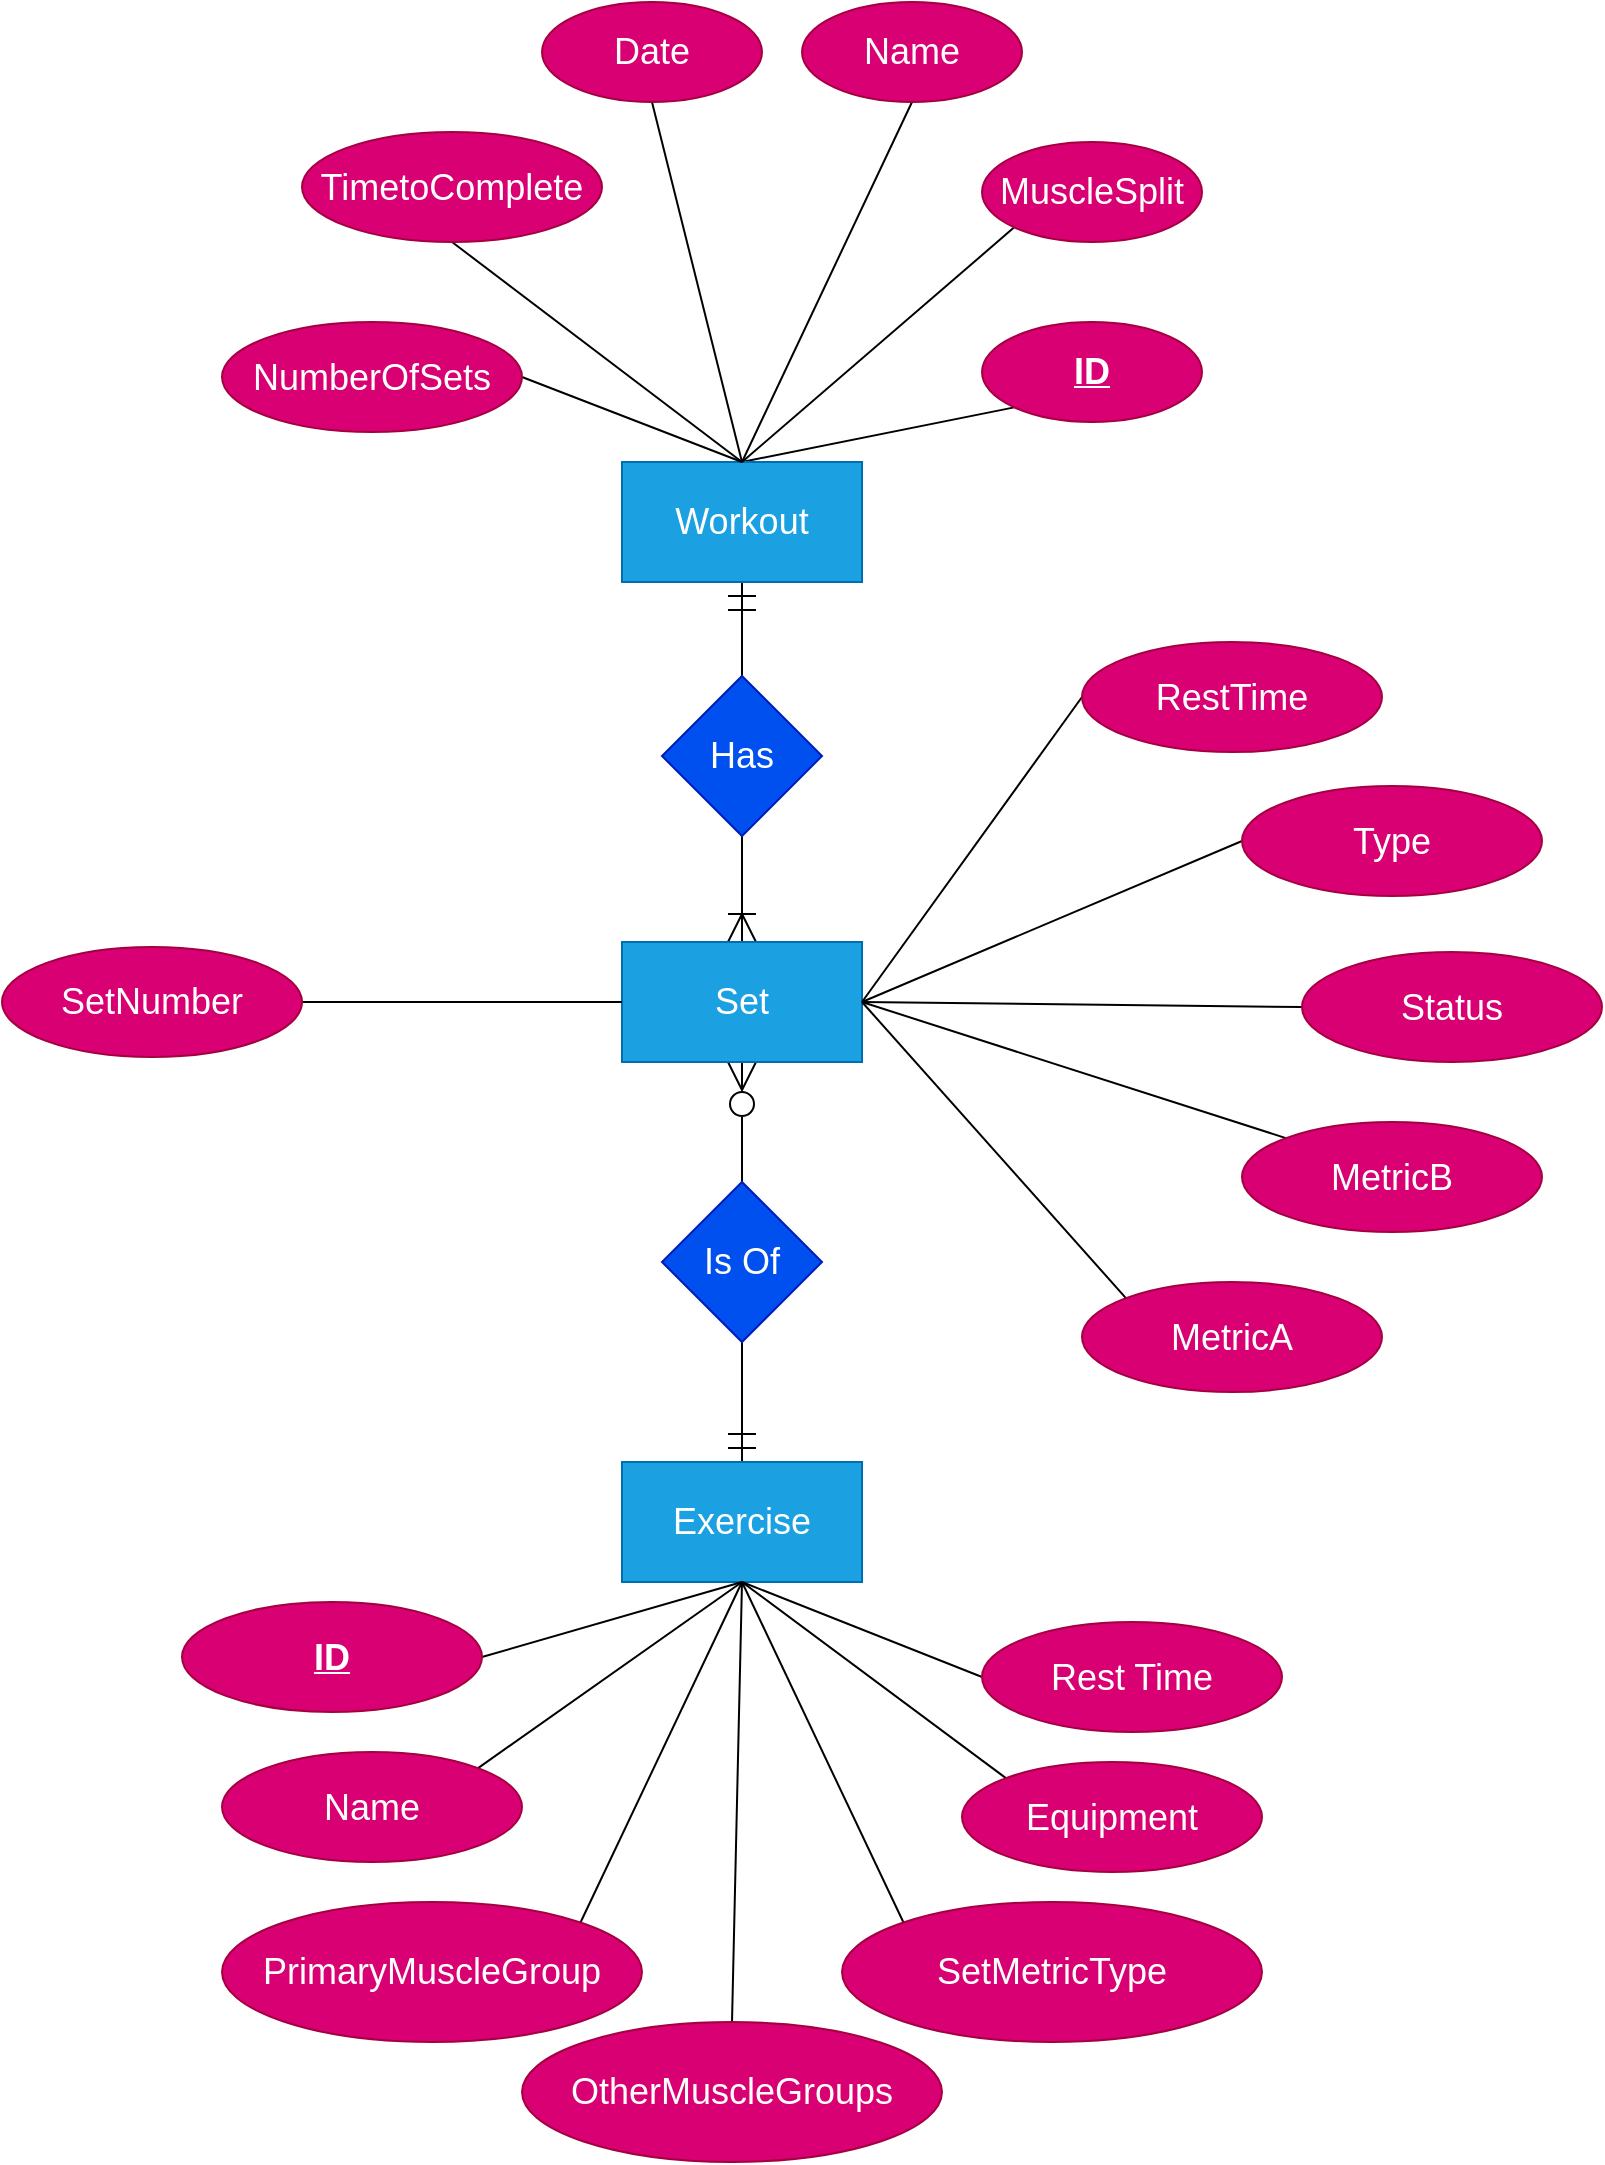 <mxfile version="26.0.9">
  <diagram id="R2lEEEUBdFMjLlhIrx00" name="Page-1">
    <mxGraphModel dx="2290" dy="890" grid="1" gridSize="10" guides="1" tooltips="1" connect="1" arrows="1" fold="1" page="1" pageScale="1" pageWidth="827" pageHeight="1169" math="0" shadow="0" extFonts="Permanent Marker^https://fonts.googleapis.com/css?family=Permanent+Marker">
      <root>
        <mxCell id="0" />
        <mxCell id="1" parent="0" />
        <mxCell id="dO8oP3vKGmz8WWTWefc8-3" style="rounded=0;orthogonalLoop=1;jettySize=auto;html=1;exitX=0.5;exitY=0;exitDx=0;exitDy=0;entryX=0;entryY=1;entryDx=0;entryDy=0;endArrow=none;startFill=0;" edge="1" parent="1" source="dO8oP3vKGmz8WWTWefc8-1" target="dO8oP3vKGmz8WWTWefc8-2">
          <mxGeometry relative="1" as="geometry" />
        </mxCell>
        <mxCell id="dO8oP3vKGmz8WWTWefc8-18" value="" style="edgeStyle=orthogonalEdgeStyle;rounded=0;orthogonalLoop=1;jettySize=auto;html=1;endArrow=none;startFill=0;startArrow=ERmandOne;startSize=12;" edge="1" parent="1" source="dO8oP3vKGmz8WWTWefc8-1" target="dO8oP3vKGmz8WWTWefc8-17">
          <mxGeometry relative="1" as="geometry" />
        </mxCell>
        <mxCell id="dO8oP3vKGmz8WWTWefc8-1" value="&lt;font style=&quot;font-size: 18px;&quot;&gt;Workout&lt;/font&gt;" style="rounded=0;whiteSpace=wrap;html=1;fillColor=#1ba1e2;strokeColor=#006EAF;fontColor=#ffffff;" vertex="1" parent="1">
          <mxGeometry x="290" y="290" width="120" height="60" as="geometry" />
        </mxCell>
        <mxCell id="dO8oP3vKGmz8WWTWefc8-2" value="&lt;u&gt;&lt;b&gt;ID&lt;/b&gt;&lt;/u&gt;" style="ellipse;whiteSpace=wrap;html=1;fontSize=18;fillColor=#d80073;fontColor=#ffffff;strokeColor=#A50040;" vertex="1" parent="1">
          <mxGeometry x="470" y="220" width="110" height="50" as="geometry" />
        </mxCell>
        <mxCell id="dO8oP3vKGmz8WWTWefc8-6" style="rounded=0;orthogonalLoop=1;jettySize=auto;html=1;exitX=0.5;exitY=1;exitDx=0;exitDy=0;entryX=0.5;entryY=0;entryDx=0;entryDy=0;endArrow=none;startFill=0;" edge="1" parent="1" source="dO8oP3vKGmz8WWTWefc8-4" target="dO8oP3vKGmz8WWTWefc8-1">
          <mxGeometry relative="1" as="geometry" />
        </mxCell>
        <mxCell id="dO8oP3vKGmz8WWTWefc8-4" value="Date" style="ellipse;whiteSpace=wrap;html=1;fontSize=18;fillColor=#d80073;fontColor=#ffffff;strokeColor=#A50040;" vertex="1" parent="1">
          <mxGeometry x="250" y="60" width="110" height="50" as="geometry" />
        </mxCell>
        <mxCell id="dO8oP3vKGmz8WWTWefc8-7" style="rounded=0;orthogonalLoop=1;jettySize=auto;html=1;exitX=0.5;exitY=1;exitDx=0;exitDy=0;entryX=0.5;entryY=0;entryDx=0;entryDy=0;endArrow=none;startFill=0;" edge="1" parent="1" source="dO8oP3vKGmz8WWTWefc8-5" target="dO8oP3vKGmz8WWTWefc8-1">
          <mxGeometry relative="1" as="geometry" />
        </mxCell>
        <mxCell id="dO8oP3vKGmz8WWTWefc8-5" value="TimetoComplete" style="ellipse;whiteSpace=wrap;html=1;fontSize=18;fillColor=#d80073;fontColor=#ffffff;strokeColor=#A50040;" vertex="1" parent="1">
          <mxGeometry x="130" y="125" width="150" height="55" as="geometry" />
        </mxCell>
        <mxCell id="dO8oP3vKGmz8WWTWefc8-12" style="rounded=0;orthogonalLoop=1;jettySize=auto;html=1;exitX=0.5;exitY=1;exitDx=0;exitDy=0;entryX=0.5;entryY=0;entryDx=0;entryDy=0;endArrow=none;startFill=0;" edge="1" parent="1" source="dO8oP3vKGmz8WWTWefc8-9" target="dO8oP3vKGmz8WWTWefc8-1">
          <mxGeometry relative="1" as="geometry" />
        </mxCell>
        <mxCell id="dO8oP3vKGmz8WWTWefc8-9" value="Name" style="ellipse;whiteSpace=wrap;html=1;fontSize=18;fillColor=#d80073;fontColor=#ffffff;strokeColor=#A50040;" vertex="1" parent="1">
          <mxGeometry x="380" y="60" width="110" height="50" as="geometry" />
        </mxCell>
        <mxCell id="dO8oP3vKGmz8WWTWefc8-14" style="rounded=0;orthogonalLoop=1;jettySize=auto;html=1;exitX=0;exitY=1;exitDx=0;exitDy=0;entryX=0.5;entryY=0;entryDx=0;entryDy=0;endArrow=none;startFill=0;" edge="1" parent="1" source="dO8oP3vKGmz8WWTWefc8-13" target="dO8oP3vKGmz8WWTWefc8-1">
          <mxGeometry relative="1" as="geometry" />
        </mxCell>
        <mxCell id="dO8oP3vKGmz8WWTWefc8-13" value="MuscleSplit" style="ellipse;whiteSpace=wrap;html=1;fontSize=18;fillColor=#d80073;fontColor=#ffffff;strokeColor=#A50040;" vertex="1" parent="1">
          <mxGeometry x="470" y="130" width="110" height="50" as="geometry" />
        </mxCell>
        <mxCell id="dO8oP3vKGmz8WWTWefc8-16" style="rounded=0;orthogonalLoop=1;jettySize=auto;html=1;exitX=1;exitY=0.5;exitDx=0;exitDy=0;entryX=0.5;entryY=0;entryDx=0;entryDy=0;endArrow=none;startFill=0;" edge="1" parent="1" source="dO8oP3vKGmz8WWTWefc8-15" target="dO8oP3vKGmz8WWTWefc8-1">
          <mxGeometry relative="1" as="geometry" />
        </mxCell>
        <mxCell id="dO8oP3vKGmz8WWTWefc8-15" value="NumberOfSets" style="ellipse;whiteSpace=wrap;html=1;fontSize=18;fillColor=#d80073;fontColor=#ffffff;strokeColor=#A50040;" vertex="1" parent="1">
          <mxGeometry x="90" y="220" width="150" height="55" as="geometry" />
        </mxCell>
        <mxCell id="dO8oP3vKGmz8WWTWefc8-20" value="" style="edgeStyle=orthogonalEdgeStyle;rounded=0;orthogonalLoop=1;jettySize=auto;html=1;endArrow=ERoneToMany;endFill=0;startSize=6;endSize=12;" edge="1" parent="1" source="dO8oP3vKGmz8WWTWefc8-17" target="dO8oP3vKGmz8WWTWefc8-19">
          <mxGeometry relative="1" as="geometry" />
        </mxCell>
        <mxCell id="dO8oP3vKGmz8WWTWefc8-17" value="Has" style="rhombus;whiteSpace=wrap;html=1;fillColor=#0050ef;strokeColor=#001DBC;fontColor=#ffffff;rounded=0;fontSize=18;" vertex="1" parent="1">
          <mxGeometry x="310" y="397" width="80" height="80" as="geometry" />
        </mxCell>
        <mxCell id="dO8oP3vKGmz8WWTWefc8-24" style="rounded=0;orthogonalLoop=1;jettySize=auto;html=1;exitX=1;exitY=0.5;exitDx=0;exitDy=0;entryX=0;entryY=0;entryDx=0;entryDy=0;endArrow=none;startFill=0;" edge="1" parent="1" source="dO8oP3vKGmz8WWTWefc8-19" target="dO8oP3vKGmz8WWTWefc8-23">
          <mxGeometry relative="1" as="geometry" />
        </mxCell>
        <mxCell id="dO8oP3vKGmz8WWTWefc8-33" value="" style="edgeStyle=orthogonalEdgeStyle;rounded=0;orthogonalLoop=1;jettySize=auto;html=1;endArrow=none;startFill=0;startArrow=ERzeroToMany;startSize=12;" edge="1" parent="1" source="dO8oP3vKGmz8WWTWefc8-19" target="dO8oP3vKGmz8WWTWefc8-32">
          <mxGeometry relative="1" as="geometry" />
        </mxCell>
        <mxCell id="dO8oP3vKGmz8WWTWefc8-19" value="Set" style="whiteSpace=wrap;html=1;fontSize=18;fillColor=#1ba1e2;strokeColor=#006EAF;fontColor=#ffffff;rounded=0;" vertex="1" parent="1">
          <mxGeometry x="290" y="530" width="120" height="60" as="geometry" />
        </mxCell>
        <mxCell id="dO8oP3vKGmz8WWTWefc8-22" style="rounded=0;orthogonalLoop=1;jettySize=auto;html=1;exitX=0;exitY=0;exitDx=0;exitDy=0;entryX=1;entryY=0.5;entryDx=0;entryDy=0;endArrow=none;startFill=0;" edge="1" parent="1" source="dO8oP3vKGmz8WWTWefc8-21" target="dO8oP3vKGmz8WWTWefc8-19">
          <mxGeometry relative="1" as="geometry" />
        </mxCell>
        <mxCell id="dO8oP3vKGmz8WWTWefc8-21" value="MetricA" style="ellipse;whiteSpace=wrap;html=1;fontSize=18;fillColor=#d80073;fontColor=#ffffff;strokeColor=#A50040;" vertex="1" parent="1">
          <mxGeometry x="520" y="700" width="150" height="55" as="geometry" />
        </mxCell>
        <mxCell id="dO8oP3vKGmz8WWTWefc8-23" value="MetricB" style="ellipse;whiteSpace=wrap;html=1;fontSize=18;fillColor=#d80073;fontColor=#ffffff;strokeColor=#A50040;" vertex="1" parent="1">
          <mxGeometry x="600" y="620" width="150" height="55" as="geometry" />
        </mxCell>
        <mxCell id="dO8oP3vKGmz8WWTWefc8-26" style="rounded=0;orthogonalLoop=1;jettySize=auto;html=1;exitX=0;exitY=0.5;exitDx=0;exitDy=0;entryX=1;entryY=0.5;entryDx=0;entryDy=0;endArrow=none;startFill=0;" edge="1" parent="1" source="dO8oP3vKGmz8WWTWefc8-25" target="dO8oP3vKGmz8WWTWefc8-19">
          <mxGeometry relative="1" as="geometry" />
        </mxCell>
        <mxCell id="dO8oP3vKGmz8WWTWefc8-25" value="Status" style="ellipse;whiteSpace=wrap;html=1;fontSize=18;fillColor=#d80073;fontColor=#ffffff;strokeColor=#A50040;" vertex="1" parent="1">
          <mxGeometry x="630" y="535" width="150" height="55" as="geometry" />
        </mxCell>
        <mxCell id="dO8oP3vKGmz8WWTWefc8-29" style="rounded=0;orthogonalLoop=1;jettySize=auto;html=1;exitX=0;exitY=0.5;exitDx=0;exitDy=0;entryX=1;entryY=0.5;entryDx=0;entryDy=0;endArrow=none;startFill=0;" edge="1" parent="1" source="dO8oP3vKGmz8WWTWefc8-28" target="dO8oP3vKGmz8WWTWefc8-19">
          <mxGeometry relative="1" as="geometry" />
        </mxCell>
        <mxCell id="dO8oP3vKGmz8WWTWefc8-28" value="Type" style="ellipse;whiteSpace=wrap;html=1;fontSize=18;fillColor=#d80073;fontColor=#ffffff;strokeColor=#A50040;" vertex="1" parent="1">
          <mxGeometry x="600" y="452" width="150" height="55" as="geometry" />
        </mxCell>
        <mxCell id="dO8oP3vKGmz8WWTWefc8-31" style="rounded=0;orthogonalLoop=1;jettySize=auto;html=1;exitX=0;exitY=0.5;exitDx=0;exitDy=0;entryX=1;entryY=0.5;entryDx=0;entryDy=0;endArrow=none;startFill=0;" edge="1" parent="1" source="dO8oP3vKGmz8WWTWefc8-30" target="dO8oP3vKGmz8WWTWefc8-19">
          <mxGeometry relative="1" as="geometry" />
        </mxCell>
        <mxCell id="dO8oP3vKGmz8WWTWefc8-30" value="RestTime" style="ellipse;whiteSpace=wrap;html=1;fontSize=18;fillColor=#d80073;fontColor=#ffffff;strokeColor=#A50040;" vertex="1" parent="1">
          <mxGeometry x="520" y="380" width="150" height="55" as="geometry" />
        </mxCell>
        <mxCell id="dO8oP3vKGmz8WWTWefc8-35" value="" style="rounded=0;orthogonalLoop=1;jettySize=auto;html=1;endArrow=ERmandOne;endFill=0;startSize=6;endSize=12;" edge="1" parent="1" target="dO8oP3vKGmz8WWTWefc8-34">
          <mxGeometry relative="1" as="geometry">
            <mxPoint x="350" y="720" as="sourcePoint" />
          </mxGeometry>
        </mxCell>
        <mxCell id="dO8oP3vKGmz8WWTWefc8-32" value="Is Of" style="rhombus;whiteSpace=wrap;html=1;fontSize=18;fillColor=#0050ef;strokeColor=#001DBC;fontColor=#ffffff;rounded=0;" vertex="1" parent="1">
          <mxGeometry x="310" y="650" width="80" height="80" as="geometry" />
        </mxCell>
        <mxCell id="dO8oP3vKGmz8WWTWefc8-34" value="Exercise" style="whiteSpace=wrap;html=1;fontSize=18;fillColor=#1ba1e2;strokeColor=#006EAF;fontColor=#ffffff;rounded=0;" vertex="1" parent="1">
          <mxGeometry x="290" y="790" width="120" height="60" as="geometry" />
        </mxCell>
        <mxCell id="dO8oP3vKGmz8WWTWefc8-44" style="rounded=0;orthogonalLoop=1;jettySize=auto;html=1;exitX=1;exitY=0.5;exitDx=0;exitDy=0;entryX=0.5;entryY=1;entryDx=0;entryDy=0;endArrow=none;startFill=0;" edge="1" parent="1" source="dO8oP3vKGmz8WWTWefc8-36" target="dO8oP3vKGmz8WWTWefc8-34">
          <mxGeometry relative="1" as="geometry" />
        </mxCell>
        <mxCell id="dO8oP3vKGmz8WWTWefc8-36" value="&lt;b&gt;&lt;u&gt;ID&lt;/u&gt;&lt;/b&gt;" style="ellipse;whiteSpace=wrap;html=1;fontSize=18;fillColor=#d80073;fontColor=#ffffff;strokeColor=#A50040;" vertex="1" parent="1">
          <mxGeometry x="70" y="860" width="150" height="55" as="geometry" />
        </mxCell>
        <mxCell id="dO8oP3vKGmz8WWTWefc8-45" style="rounded=0;orthogonalLoop=1;jettySize=auto;html=1;exitX=1;exitY=0;exitDx=0;exitDy=0;entryX=0.5;entryY=1;entryDx=0;entryDy=0;endArrow=none;startFill=0;" edge="1" parent="1" source="dO8oP3vKGmz8WWTWefc8-37" target="dO8oP3vKGmz8WWTWefc8-34">
          <mxGeometry relative="1" as="geometry" />
        </mxCell>
        <mxCell id="dO8oP3vKGmz8WWTWefc8-37" value="Name" style="ellipse;whiteSpace=wrap;html=1;fontSize=18;fillColor=#d80073;fontColor=#ffffff;strokeColor=#A50040;" vertex="1" parent="1">
          <mxGeometry x="90" y="935" width="150" height="55" as="geometry" />
        </mxCell>
        <mxCell id="dO8oP3vKGmz8WWTWefc8-46" style="rounded=0;orthogonalLoop=1;jettySize=auto;html=1;exitX=1;exitY=0;exitDx=0;exitDy=0;endArrow=none;startFill=0;entryX=0.5;entryY=1;entryDx=0;entryDy=0;" edge="1" parent="1" source="dO8oP3vKGmz8WWTWefc8-38" target="dO8oP3vKGmz8WWTWefc8-34">
          <mxGeometry relative="1" as="geometry" />
        </mxCell>
        <mxCell id="dO8oP3vKGmz8WWTWefc8-38" value="PrimaryMuscleGroup" style="ellipse;whiteSpace=wrap;html=1;fontSize=18;fillColor=#d80073;fontColor=#ffffff;strokeColor=#A50040;" vertex="1" parent="1">
          <mxGeometry x="90" y="1010" width="210" height="70" as="geometry" />
        </mxCell>
        <mxCell id="dO8oP3vKGmz8WWTWefc8-48" style="rounded=0;orthogonalLoop=1;jettySize=auto;html=1;exitX=0.5;exitY=0;exitDx=0;exitDy=0;entryX=0.5;entryY=1;entryDx=0;entryDy=0;endArrow=none;startFill=0;" edge="1" parent="1" source="dO8oP3vKGmz8WWTWefc8-39" target="dO8oP3vKGmz8WWTWefc8-34">
          <mxGeometry relative="1" as="geometry" />
        </mxCell>
        <mxCell id="dO8oP3vKGmz8WWTWefc8-39" value="OtherMuscleGroups" style="ellipse;whiteSpace=wrap;html=1;fontSize=18;fillColor=#d80073;fontColor=#ffffff;strokeColor=#A50040;" vertex="1" parent="1">
          <mxGeometry x="240" y="1070" width="210" height="70" as="geometry" />
        </mxCell>
        <mxCell id="dO8oP3vKGmz8WWTWefc8-49" style="rounded=0;orthogonalLoop=1;jettySize=auto;html=1;exitX=0;exitY=0;exitDx=0;exitDy=0;entryX=0.5;entryY=1;entryDx=0;entryDy=0;endArrow=none;startFill=0;" edge="1" parent="1" source="dO8oP3vKGmz8WWTWefc8-41" target="dO8oP3vKGmz8WWTWefc8-34">
          <mxGeometry relative="1" as="geometry" />
        </mxCell>
        <mxCell id="dO8oP3vKGmz8WWTWefc8-41" value="SetMetricType" style="ellipse;whiteSpace=wrap;html=1;fontSize=18;fillColor=#d80073;fontColor=#ffffff;strokeColor=#A50040;" vertex="1" parent="1">
          <mxGeometry x="400" y="1010" width="210" height="70" as="geometry" />
        </mxCell>
        <mxCell id="dO8oP3vKGmz8WWTWefc8-50" style="rounded=0;orthogonalLoop=1;jettySize=auto;html=1;exitX=0;exitY=0;exitDx=0;exitDy=0;entryX=0.5;entryY=1;entryDx=0;entryDy=0;endArrow=none;startFill=0;" edge="1" parent="1" source="dO8oP3vKGmz8WWTWefc8-42" target="dO8oP3vKGmz8WWTWefc8-34">
          <mxGeometry relative="1" as="geometry" />
        </mxCell>
        <mxCell id="dO8oP3vKGmz8WWTWefc8-42" value="Equipment" style="ellipse;whiteSpace=wrap;html=1;fontSize=18;fillColor=#d80073;fontColor=#ffffff;strokeColor=#A50040;" vertex="1" parent="1">
          <mxGeometry x="460" y="940" width="150" height="55" as="geometry" />
        </mxCell>
        <mxCell id="dO8oP3vKGmz8WWTWefc8-47" style="rounded=0;orthogonalLoop=1;jettySize=auto;html=1;exitX=0;exitY=0.5;exitDx=0;exitDy=0;entryX=0.5;entryY=1;entryDx=0;entryDy=0;endArrow=none;startFill=0;" edge="1" parent="1" source="dO8oP3vKGmz8WWTWefc8-43" target="dO8oP3vKGmz8WWTWefc8-34">
          <mxGeometry relative="1" as="geometry" />
        </mxCell>
        <mxCell id="dO8oP3vKGmz8WWTWefc8-43" value="Rest Time" style="ellipse;whiteSpace=wrap;html=1;fontSize=18;fillColor=#d80073;fontColor=#ffffff;strokeColor=#A50040;" vertex="1" parent="1">
          <mxGeometry x="470" y="870" width="150" height="55" as="geometry" />
        </mxCell>
        <mxCell id="dO8oP3vKGmz8WWTWefc8-52" style="rounded=0;orthogonalLoop=1;jettySize=auto;html=1;exitX=1;exitY=0.5;exitDx=0;exitDy=0;entryX=0;entryY=0.5;entryDx=0;entryDy=0;endArrow=none;startFill=0;" edge="1" parent="1" source="dO8oP3vKGmz8WWTWefc8-51" target="dO8oP3vKGmz8WWTWefc8-19">
          <mxGeometry relative="1" as="geometry" />
        </mxCell>
        <mxCell id="dO8oP3vKGmz8WWTWefc8-51" value="SetNumber" style="ellipse;whiteSpace=wrap;html=1;fontSize=18;fillColor=#d80073;fontColor=#ffffff;strokeColor=#A50040;" vertex="1" parent="1">
          <mxGeometry x="-20" y="532.5" width="150" height="55" as="geometry" />
        </mxCell>
      </root>
    </mxGraphModel>
  </diagram>
</mxfile>

